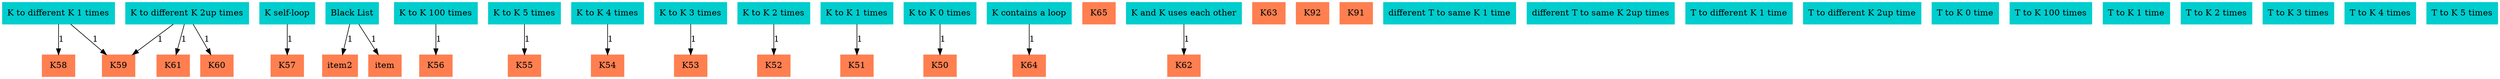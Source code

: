 // TS <-> UK
digraph {
	K59 [color=coral shape=box style=filled]
	K57 [color=coral shape=box style=filled]
	K58 [color=coral shape=box style=filled]
	item2 [color=coral shape=box style=filled]
	K56 [color=coral shape=box style=filled]
	K55 [color=coral shape=box style=filled]
	K54 [color=coral shape=box style=filled]
	K53 [color=coral shape=box style=filled]
	K52 [color=coral shape=box style=filled]
	K51 [color=coral shape=box style=filled]
	K50 [color=coral shape=box style=filled]
	item [color=coral shape=box style=filled]
	K64 [color=coral shape=box style=filled]
	K65 [color=coral shape=box style=filled]
	K62 [color=coral shape=box style=filled]
	K63 [color=coral shape=box style=filled]
	K60 [color=coral shape=box style=filled]
	K61 [color=coral shape=box style=filled]
	K92 [color=coral shape=box style=filled]
	K91 [color=coral shape=box style=filled]
	"Black List" [color=cyan3 shape=box style=filled]
	"different T to same K 1 time" [color=cyan3 shape=box style=filled]
	"different T to same K 2up times" [color=cyan3 shape=box style=filled]
	"K and K uses each other" [color=cyan3 shape=box style=filled]
	"K contains a loop" [color=cyan3 shape=box style=filled]
	"K self-loop" [color=cyan3 shape=box style=filled]
	"K to different K 1 times" [color=cyan3 shape=box style=filled]
	"K to different K 2up times" [color=cyan3 shape=box style=filled]
	"K to K 0 times" [color=cyan3 shape=box style=filled]
	"K to K 100 times" [color=cyan3 shape=box style=filled]
	"K to K 1 times" [color=cyan3 shape=box style=filled]
	"K to K 2 times" [color=cyan3 shape=box style=filled]
	"K to K 3 times" [color=cyan3 shape=box style=filled]
	"K to K 4 times" [color=cyan3 shape=box style=filled]
	"K to K 5 times" [color=cyan3 shape=box style=filled]
	"T to different K 1 time" [color=cyan3 shape=box style=filled]
	"T to different K 2up time" [color=cyan3 shape=box style=filled]
	"T to K 0 time" [color=cyan3 shape=box style=filled]
	"T to K 100 times" [color=cyan3 shape=box style=filled]
	"T to K 1 time" [color=cyan3 shape=box style=filled]
	"T to K 2 times" [color=cyan3 shape=box style=filled]
	"T to K 3 times" [color=cyan3 shape=box style=filled]
	"T to K 4 times" [color=cyan3 shape=box style=filled]
	"T to K 5 times" [color=cyan3 shape=box style=filled]
		"K to different K 1 times" -> K59 [label=1 len=10.0]
		"K to different K 2up times" -> K61 [label=1 len=10.0]
		"K to different K 1 times" -> K58 [label=1 len=10.0]
		"K to K 5 times" -> K55 [label=1 len=10.0]
		"K to K 100 times" -> K56 [label=1 len=10.0]
		"K contains a loop" -> K64 [label=1 len=10.0]
		"K and K uses each other" -> K62 [label=1 len=10.0]
		"Black List" -> item [label=1 len=10.0]
		"K self-loop" -> K57 [label=1 len=10.0]
		"K to K 0 times" -> K50 [label=1 len=10.0]
		"K to K 2 times" -> K52 [label=1 len=10.0]
		"K to different K 2up times" -> K59 [label=1 len=10.0]
		"Black List" -> item2 [label=1 len=10.0]
		"K to K 4 times" -> K54 [label=1 len=10.0]
		"K to K 3 times" -> K53 [label=1 len=10.0]
		"K to different K 2up times" -> K60 [label=1 len=10.0]
		"K to K 1 times" -> K51 [label=1 len=10.0]
}